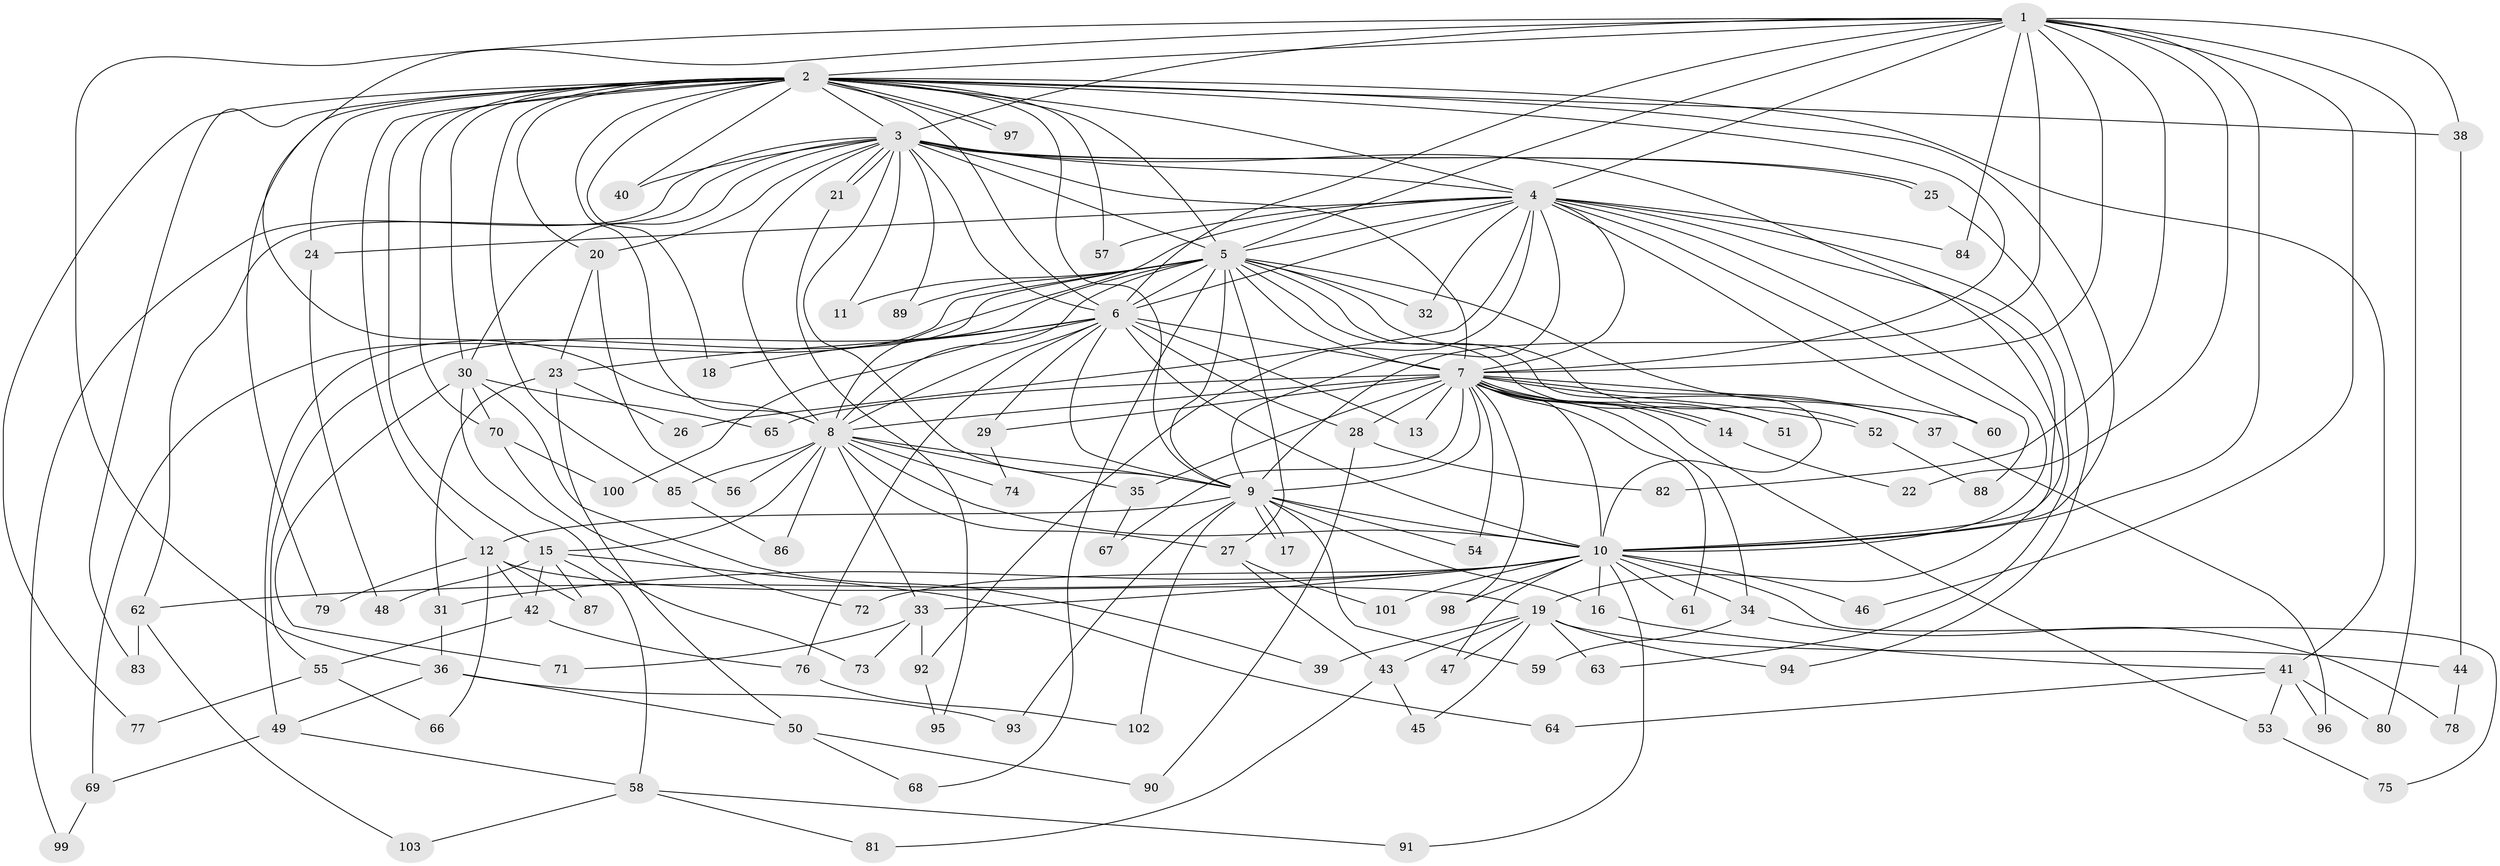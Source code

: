 // coarse degree distribution, {11: 0.016129032258064516, 22: 0.016129032258064516, 14: 0.016129032258064516, 21: 0.03225806451612903, 20: 0.016129032258064516, 8: 0.03225806451612903, 7: 0.06451612903225806, 1: 0.08064516129032258, 2: 0.5161290322580645, 6: 0.016129032258064516, 9: 0.03225806451612903, 3: 0.0967741935483871, 4: 0.06451612903225806}
// Generated by graph-tools (version 1.1) at 2025/49/03/04/25 22:49:45]
// undirected, 103 vertices, 231 edges
graph export_dot {
  node [color=gray90,style=filled];
  1;
  2;
  3;
  4;
  5;
  6;
  7;
  8;
  9;
  10;
  11;
  12;
  13;
  14;
  15;
  16;
  17;
  18;
  19;
  20;
  21;
  22;
  23;
  24;
  25;
  26;
  27;
  28;
  29;
  30;
  31;
  32;
  33;
  34;
  35;
  36;
  37;
  38;
  39;
  40;
  41;
  42;
  43;
  44;
  45;
  46;
  47;
  48;
  49;
  50;
  51;
  52;
  53;
  54;
  55;
  56;
  57;
  58;
  59;
  60;
  61;
  62;
  63;
  64;
  65;
  66;
  67;
  68;
  69;
  70;
  71;
  72;
  73;
  74;
  75;
  76;
  77;
  78;
  79;
  80;
  81;
  82;
  83;
  84;
  85;
  86;
  87;
  88;
  89;
  90;
  91;
  92;
  93;
  94;
  95;
  96;
  97;
  98;
  99;
  100;
  101;
  102;
  103;
  1 -- 2;
  1 -- 3;
  1 -- 4;
  1 -- 5;
  1 -- 6;
  1 -- 7;
  1 -- 8;
  1 -- 9;
  1 -- 10;
  1 -- 22;
  1 -- 36;
  1 -- 38;
  1 -- 46;
  1 -- 80;
  1 -- 82;
  1 -- 84;
  2 -- 3;
  2 -- 4;
  2 -- 5;
  2 -- 6;
  2 -- 7;
  2 -- 8;
  2 -- 9;
  2 -- 10;
  2 -- 12;
  2 -- 15;
  2 -- 18;
  2 -- 20;
  2 -- 24;
  2 -- 30;
  2 -- 38;
  2 -- 40;
  2 -- 41;
  2 -- 57;
  2 -- 70;
  2 -- 77;
  2 -- 79;
  2 -- 83;
  2 -- 85;
  2 -- 97;
  2 -- 97;
  3 -- 4;
  3 -- 5;
  3 -- 6;
  3 -- 7;
  3 -- 8;
  3 -- 9;
  3 -- 10;
  3 -- 11;
  3 -- 20;
  3 -- 21;
  3 -- 21;
  3 -- 25;
  3 -- 25;
  3 -- 30;
  3 -- 40;
  3 -- 62;
  3 -- 89;
  3 -- 99;
  4 -- 5;
  4 -- 6;
  4 -- 7;
  4 -- 8;
  4 -- 9;
  4 -- 10;
  4 -- 19;
  4 -- 24;
  4 -- 26;
  4 -- 32;
  4 -- 57;
  4 -- 60;
  4 -- 63;
  4 -- 84;
  4 -- 88;
  4 -- 92;
  5 -- 6;
  5 -- 7;
  5 -- 8;
  5 -- 9;
  5 -- 10;
  5 -- 11;
  5 -- 27;
  5 -- 32;
  5 -- 37;
  5 -- 49;
  5 -- 51;
  5 -- 52;
  5 -- 55;
  5 -- 68;
  5 -- 69;
  5 -- 89;
  6 -- 7;
  6 -- 8;
  6 -- 9;
  6 -- 10;
  6 -- 13;
  6 -- 18;
  6 -- 23;
  6 -- 28;
  6 -- 29;
  6 -- 76;
  6 -- 100;
  7 -- 8;
  7 -- 9;
  7 -- 10;
  7 -- 13;
  7 -- 14;
  7 -- 14;
  7 -- 28;
  7 -- 29;
  7 -- 34;
  7 -- 35;
  7 -- 37;
  7 -- 51;
  7 -- 52;
  7 -- 53;
  7 -- 54;
  7 -- 60;
  7 -- 61;
  7 -- 65;
  7 -- 67;
  7 -- 98;
  8 -- 9;
  8 -- 10;
  8 -- 15;
  8 -- 27;
  8 -- 33;
  8 -- 35;
  8 -- 56;
  8 -- 74;
  8 -- 85;
  8 -- 86;
  9 -- 10;
  9 -- 12;
  9 -- 16;
  9 -- 17;
  9 -- 17;
  9 -- 54;
  9 -- 59;
  9 -- 93;
  9 -- 102;
  10 -- 16;
  10 -- 31;
  10 -- 33;
  10 -- 34;
  10 -- 46;
  10 -- 47;
  10 -- 61;
  10 -- 62;
  10 -- 72;
  10 -- 75;
  10 -- 91;
  10 -- 98;
  10 -- 101;
  12 -- 19;
  12 -- 42;
  12 -- 66;
  12 -- 79;
  12 -- 87;
  14 -- 22;
  15 -- 42;
  15 -- 48;
  15 -- 58;
  15 -- 64;
  15 -- 87;
  16 -- 41;
  19 -- 39;
  19 -- 43;
  19 -- 44;
  19 -- 45;
  19 -- 47;
  19 -- 63;
  19 -- 94;
  20 -- 23;
  20 -- 56;
  21 -- 95;
  23 -- 26;
  23 -- 31;
  23 -- 50;
  24 -- 48;
  25 -- 94;
  27 -- 43;
  27 -- 101;
  28 -- 82;
  28 -- 90;
  29 -- 74;
  30 -- 39;
  30 -- 65;
  30 -- 70;
  30 -- 71;
  30 -- 73;
  31 -- 36;
  33 -- 71;
  33 -- 73;
  33 -- 92;
  34 -- 59;
  34 -- 78;
  35 -- 67;
  36 -- 49;
  36 -- 50;
  36 -- 93;
  37 -- 96;
  38 -- 44;
  41 -- 53;
  41 -- 64;
  41 -- 80;
  41 -- 96;
  42 -- 55;
  42 -- 76;
  43 -- 45;
  43 -- 81;
  44 -- 78;
  49 -- 58;
  49 -- 69;
  50 -- 68;
  50 -- 90;
  52 -- 88;
  53 -- 75;
  55 -- 66;
  55 -- 77;
  58 -- 81;
  58 -- 91;
  58 -- 103;
  62 -- 83;
  62 -- 103;
  69 -- 99;
  70 -- 72;
  70 -- 100;
  76 -- 102;
  85 -- 86;
  92 -- 95;
}
